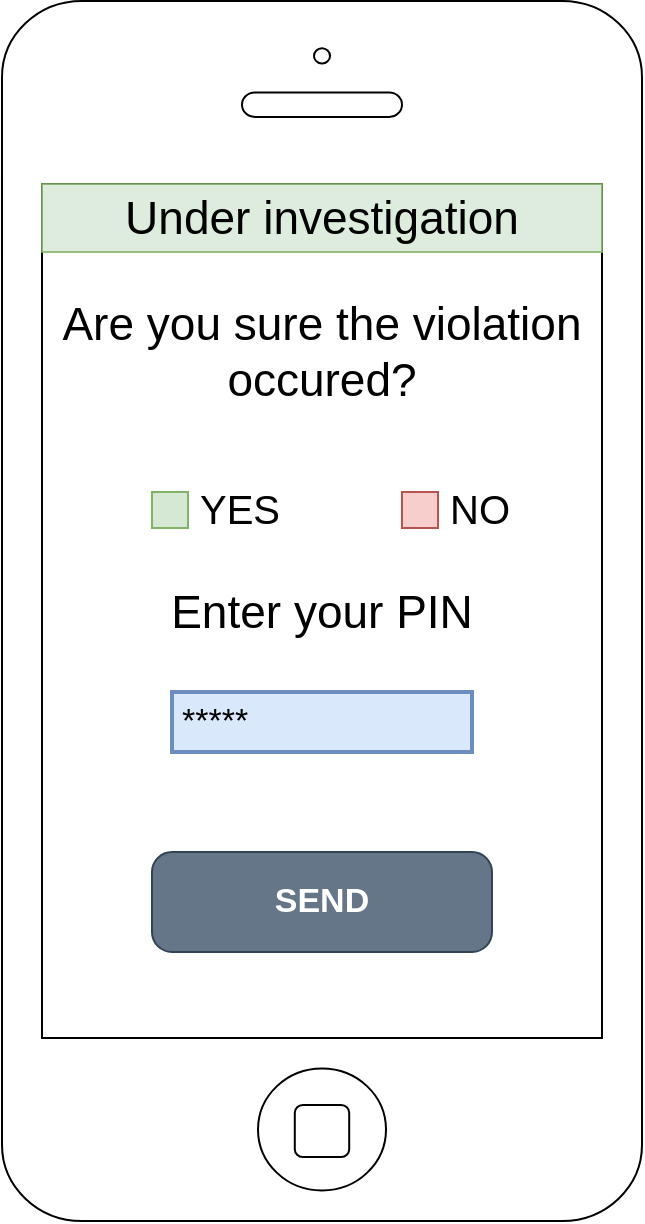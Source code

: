<mxfile version="12.1.3" type="device" pages="1"><diagram id="9A_WMLsam9mDan9zznJi" name="Page-1"><mxGraphModel dx="1296" dy="732" grid="1" gridSize="10" guides="1" tooltips="1" connect="1" arrows="1" fold="1" page="1" pageScale="1" pageWidth="1169" pageHeight="827" math="0" shadow="0"><root><mxCell id="0"/><mxCell id="1" parent="0"/><mxCell id="2D2owbfq9zRsvwBRL95P-1" value="" style="html=1;verticalLabelPosition=bottom;labelBackgroundColor=#ffffff;verticalAlign=top;shadow=0;dashed=0;strokeWidth=1;shape=mxgraph.ios7.misc.iphone;gradientColor=none;fillColor=#FFFFFF;" vertex="1" parent="1"><mxGeometry x="330" y="24.5" width="320" height="610" as="geometry"/></mxCell><mxCell id="2D2owbfq9zRsvwBRL95P-33" value="Under investigation" style="text;html=1;strokeColor=#82b366;fillColor=#d5e8d4;align=center;verticalAlign=middle;whiteSpace=wrap;rounded=0;fontSize=23;opacity=80;" vertex="1" parent="1"><mxGeometry x="350" y="116" width="280" height="34" as="geometry"/></mxCell><mxCell id="2D2owbfq9zRsvwBRL95P-34" value="Are you sure the violation occured?" style="text;html=1;strokeColor=none;fillColor=none;align=center;verticalAlign=middle;whiteSpace=wrap;rounded=0;fontSize=23;opacity=80;" vertex="1" parent="1"><mxGeometry x="350" y="190" width="280" height="20" as="geometry"/></mxCell><mxCell id="2D2owbfq9zRsvwBRL95P-36" value="Enter your PIN" style="text;html=1;strokeColor=none;fillColor=none;align=center;verticalAlign=middle;whiteSpace=wrap;rounded=0;fontSize=23;opacity=80;" vertex="1" parent="1"><mxGeometry x="350" y="319.5" width="280" height="20" as="geometry"/></mxCell><mxCell id="2D2owbfq9zRsvwBRL95P-42" value="&lt;font style=&quot;font-size: 20px&quot;&gt;YES&lt;/font&gt;" style="strokeWidth=1;shadow=0;dashed=0;align=center;html=1;shape=mxgraph.mockup.forms.rrect;rSize=0;fillColor=#d5e8d4;strokeColor=#82b366;align=left;spacingLeft=4;fontSize=17;labelPosition=right;" vertex="1" parent="1"><mxGeometry x="405" y="270" width="18" height="18" as="geometry"/></mxCell><mxCell id="2D2owbfq9zRsvwBRL95P-48" value="&lt;font style=&quot;font-size: 20px&quot;&gt;NO&lt;/font&gt;" style="strokeWidth=1;shadow=0;dashed=0;align=center;html=1;shape=mxgraph.mockup.forms.rrect;rSize=0;fillColor=#f8cecc;strokeColor=#b85450;align=left;spacingLeft=4;fontSize=17;labelPosition=right;" vertex="1" parent="1"><mxGeometry x="530" y="270" width="18" height="18" as="geometry"/></mxCell><mxCell id="2D2owbfq9zRsvwBRL95P-54" value="*****" style="strokeWidth=2;shadow=0;dashed=0;align=center;html=1;shape=mxgraph.mockup.forms.pwField;strokeColor=#6c8ebf;mainText=;align=left;fillColor=#dae8fc;fontSize=17;spacingLeft=3;" vertex="1" parent="1"><mxGeometry x="415" y="370" width="150" height="30" as="geometry"/></mxCell><mxCell id="2D2owbfq9zRsvwBRL95P-58" value="SEND" style="strokeWidth=1;shadow=0;dashed=0;align=center;html=1;shape=mxgraph.mockup.buttons.button;strokeColor=#314354;mainText=;buttonStyle=round;fontSize=17;fontStyle=1;fillColor=#647687;whiteSpace=wrap;fontColor=#ffffff;" vertex="1" parent="1"><mxGeometry x="405" y="450" width="170" height="50" as="geometry"/></mxCell></root></mxGraphModel></diagram></mxfile>